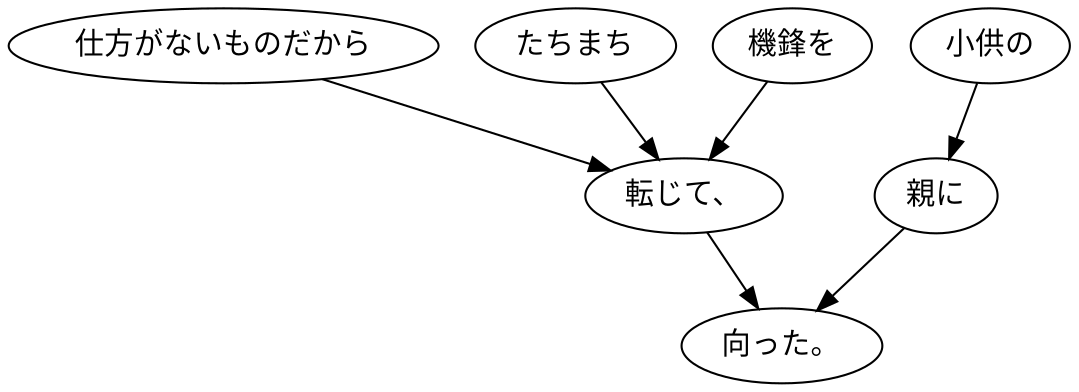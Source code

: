 digraph graph4461 {
	node0 [label="仕方がないものだから"];
	node1 [label="たちまち"];
	node2 [label="機鋒を"];
	node3 [label="転じて、"];
	node4 [label="小供の"];
	node5 [label="親に"];
	node6 [label="向った。"];
	node0 -> node3;
	node1 -> node3;
	node2 -> node3;
	node3 -> node6;
	node4 -> node5;
	node5 -> node6;
}
